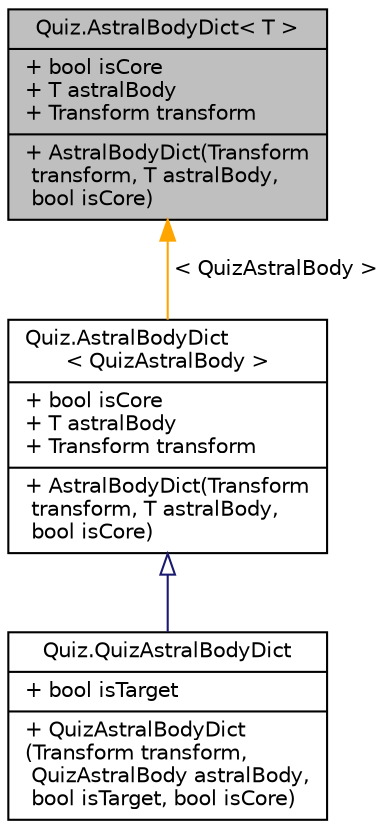 digraph "Quiz.AstralBodyDict&lt; T &gt;"
{
 // INTERACTIVE_SVG=YES
 // LATEX_PDF_SIZE
  edge [fontname="Helvetica",fontsize="10",labelfontname="Helvetica",labelfontsize="10"];
  node [fontname="Helvetica",fontsize="10",shape=record];
  Node1 [label="{Quiz.AstralBodyDict\< T \>\n|+ bool isCore\l+ T astralBody\l+ Transform transform\l|+  AstralBodyDict(Transform\l transform, T astralBody,\l bool isCore)\l}",height=0.2,width=0.4,color="black", fillcolor="grey75", style="filled", fontcolor="black",tooltip="星体数据传递"];
  Node1 -> Node2 [dir="back",color="orange",fontsize="10",style="solid",label=" \< QuizAstralBody \>" ,fontname="Helvetica"];
  Node2 [label="{Quiz.AstralBodyDict\l\< QuizAstralBody \>\n|+ bool isCore\l+ T astralBody\l+ Transform transform\l|+  AstralBodyDict(Transform\l transform, T astralBody,\l bool isCore)\l}",height=0.2,width=0.4,color="black", fillcolor="white", style="filled",URL="$class_quiz_1_1_astral_body_dict.html",tooltip=" "];
  Node2 -> Node3 [dir="back",color="midnightblue",fontsize="10",style="solid",arrowtail="onormal",fontname="Helvetica"];
  Node3 [label="{Quiz.QuizAstralBodyDict\n|+ bool isTarget\l|+  QuizAstralBodyDict\l(Transform transform,\l QuizAstralBody astralBody,\l bool isTarget, bool isCore)\l}",height=0.2,width=0.4,color="black", fillcolor="white", style="filled",URL="$class_quiz_1_1_quiz_astral_body_dict.html",tooltip="问题星体传递"];
}
